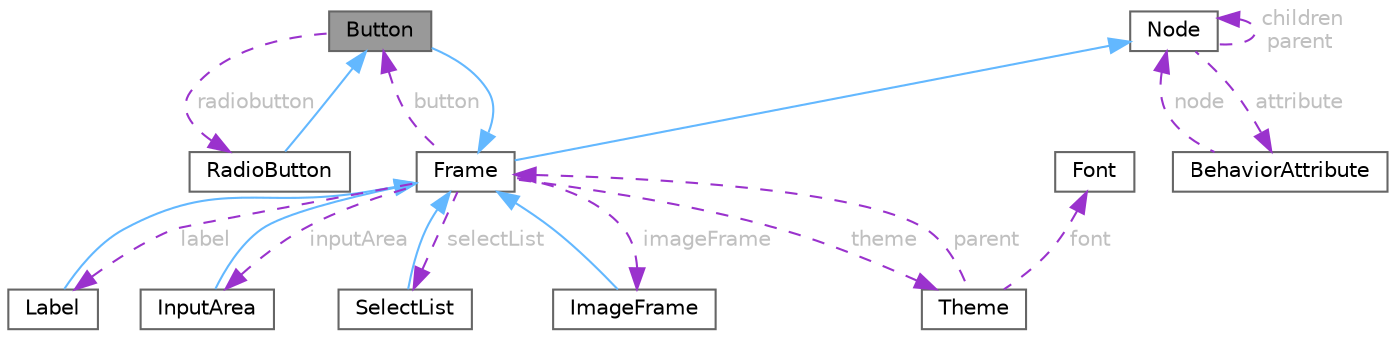 digraph "Button"
{
 // LATEX_PDF_SIZE
  bgcolor="transparent";
  edge [fontname=Helvetica,fontsize=10,labelfontname=Helvetica,labelfontsize=10];
  node [fontname=Helvetica,fontsize=10,shape=box,height=0.2,width=0.4];
  Node1 [id="Node000001",label="Button",height=0.2,width=0.4,color="gray40", fillcolor="grey60", style="filled", fontcolor="black",tooltip="Represents a button."];
  Node2 -> Node1 [id="edge1_Node000001_Node000002",dir="back",color="steelblue1",style="solid",tooltip=" "];
  Node2 [id="Node000002",label="Frame",height=0.2,width=0.4,color="gray40", fillcolor="white", style="filled",URL="$class_frame.html",tooltip="Represents a frame."];
  Node3 -> Node2 [id="edge2_Node000002_Node000003",dir="back",color="steelblue1",style="solid",tooltip=" "];
  Node3 [id="Node000003",label="Node",height=0.2,width=0.4,color="gray40", fillcolor="white", style="filled",URL="$class_node.html",tooltip="Represents a node in the tree structure."];
  Node3 -> Node3 [id="edge3_Node000003_Node000003",dir="back",color="darkorchid3",style="dashed",tooltip=" ",label=" children\nparent",fontcolor="grey" ];
  Node4 -> Node3 [id="edge4_Node000003_Node000004",dir="back",color="darkorchid3",style="dashed",tooltip=" ",label=" attribute",fontcolor="grey" ];
  Node4 [id="Node000004",label="BehaviorAttribute",height=0.2,width=0.4,color="gray40", fillcolor="white", style="filled",URL="$union_behavior_attribute.html",tooltip=" "];
  Node3 -> Node4 [id="edge5_Node000004_Node000003",dir="back",color="darkorchid3",style="dashed",tooltip=" ",label=" node",fontcolor="grey" ];
  Node5 -> Node2 [id="edge6_Node000002_Node000005",dir="back",color="darkorchid3",style="dashed",tooltip=" ",label=" theme",fontcolor="grey" ];
  Node5 [id="Node000005",label="Theme",height=0.2,width=0.4,color="gray40", fillcolor="white", style="filled",URL="$struct_theme.html",tooltip="Represents a theme."];
  Node6 -> Node5 [id="edge7_Node000005_Node000006",dir="back",color="darkorchid3",style="dashed",tooltip=" ",label=" font",fontcolor="grey" ];
  Node6 [id="Node000006",label="Font",height=0.2,width=0.4,color="gray40", fillcolor="white", style="filled",URL="$struct_font.html",tooltip="Represents a font."];
  Node2 -> Node5 [id="edge8_Node000005_Node000002",dir="back",color="darkorchid3",style="dashed",tooltip=" ",label=" parent",fontcolor="grey" ];
  Node7 -> Node2 [id="edge9_Node000002_Node000007",dir="back",color="darkorchid3",style="dashed",tooltip=" ",label=" label",fontcolor="grey" ];
  Node7 [id="Node000007",label="Label",height=0.2,width=0.4,color="gray40", fillcolor="white", style="filled",URL="$class_label.html",tooltip="Represents a label."];
  Node2 -> Node7 [id="edge10_Node000007_Node000002",dir="back",color="steelblue1",style="solid",tooltip=" "];
  Node1 -> Node2 [id="edge11_Node000002_Node000001",dir="back",color="darkorchid3",style="dashed",tooltip=" ",label=" button",fontcolor="grey" ];
  Node8 -> Node2 [id="edge12_Node000002_Node000008",dir="back",color="darkorchid3",style="dashed",tooltip=" ",label=" inputArea",fontcolor="grey" ];
  Node8 [id="Node000008",label="InputArea",height=0.2,width=0.4,color="gray40", fillcolor="white", style="filled",URL="$class_input_area.html",tooltip="Represents an input area."];
  Node2 -> Node8 [id="edge13_Node000008_Node000002",dir="back",color="steelblue1",style="solid",tooltip=" "];
  Node9 -> Node2 [id="edge14_Node000002_Node000009",dir="back",color="darkorchid3",style="dashed",tooltip=" ",label=" selectList",fontcolor="grey" ];
  Node9 [id="Node000009",label="SelectList",height=0.2,width=0.4,color="gray40", fillcolor="white", style="filled",URL="$class_select_list.html",tooltip="Represents a selectable list."];
  Node2 -> Node9 [id="edge15_Node000009_Node000002",dir="back",color="steelblue1",style="solid",tooltip=" "];
  Node10 -> Node2 [id="edge16_Node000002_Node000010",dir="back",color="darkorchid3",style="dashed",tooltip=" ",label=" imageFrame",fontcolor="grey" ];
  Node10 [id="Node000010",label="ImageFrame",height=0.2,width=0.4,color="gray40", fillcolor="white", style="filled",URL="$class_image_frame.html",tooltip="Represents an image frame."];
  Node2 -> Node10 [id="edge17_Node000010_Node000002",dir="back",color="steelblue1",style="solid",tooltip=" "];
  Node11 -> Node1 [id="edge18_Node000001_Node000011",dir="back",color="darkorchid3",style="dashed",tooltip=" ",label=" radiobutton",fontcolor="grey" ];
  Node11 [id="Node000011",label="RadioButton",height=0.2,width=0.4,color="gray40", fillcolor="white", style="filled",URL="$class_radio_button.html",tooltip="Represents a radio button."];
  Node1 -> Node11 [id="edge19_Node000011_Node000001",dir="back",color="steelblue1",style="solid",tooltip=" "];
}

